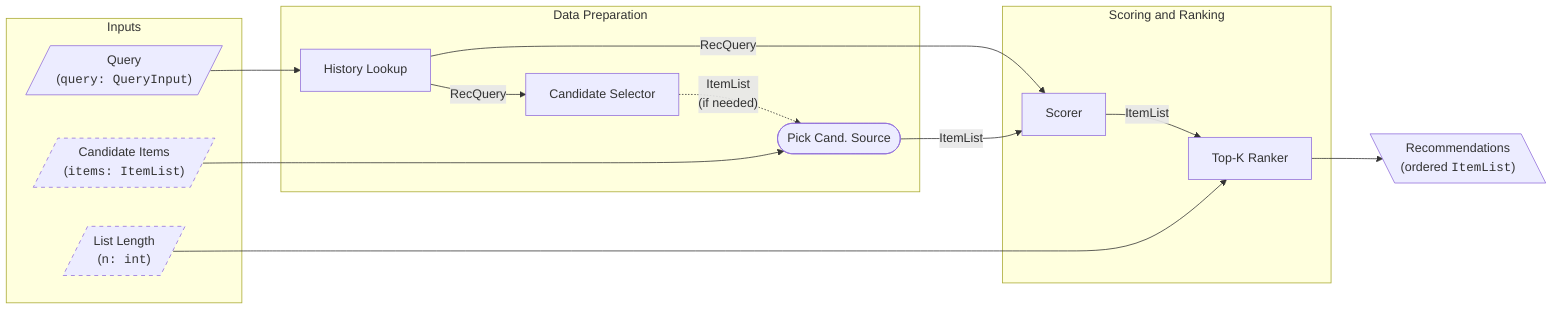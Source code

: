 ---
config:
    fontFamily: '"Source Sans 3", Verdana, Helvetica, Arial, sans-serif'
---
flowchart LR
    subgraph input["Inputs"]
    QUERY[/"Query<br>(<tt>query: QueryInput</tt>)"/]
    ITEMS[/"Candidate Items<br>(<tt>items: ItemList</tt>)"/]
    N[/"List Length<br>(<tt>n: int</tt>)"/]
    class ITEMS optional;
    class N optional;
    end

    subgraph prep["Data Preparation"]
    HLOOK["History Lookup"]
    CSEL["Candidate Selector"]
    CPICK(["Pick Cand. Source"])
    end

    subgraph rank["Scoring and Ranking"]
    SCORE["Scorer"]
    RANK["Top-K Ranker"]
    end

    RESULT[\"Recommendations<br>(ordered <tt>ItemList</tt>)"\]

    QUERY --> HLOOK
    HLOOK -- RecQuery --> CSEL
    CSEL -.->|"ItemList<br>(if needed)"| CPICK
    ITEMS --> CPICK

    HLOOK -- RecQuery --> SCORE
    CPICK -- ItemList --> SCORE
    SCORE -- ItemList --> RANK
    N --> RANK

    RANK --> RESULT

    classDef optional stroke-dasharray: 5 5;